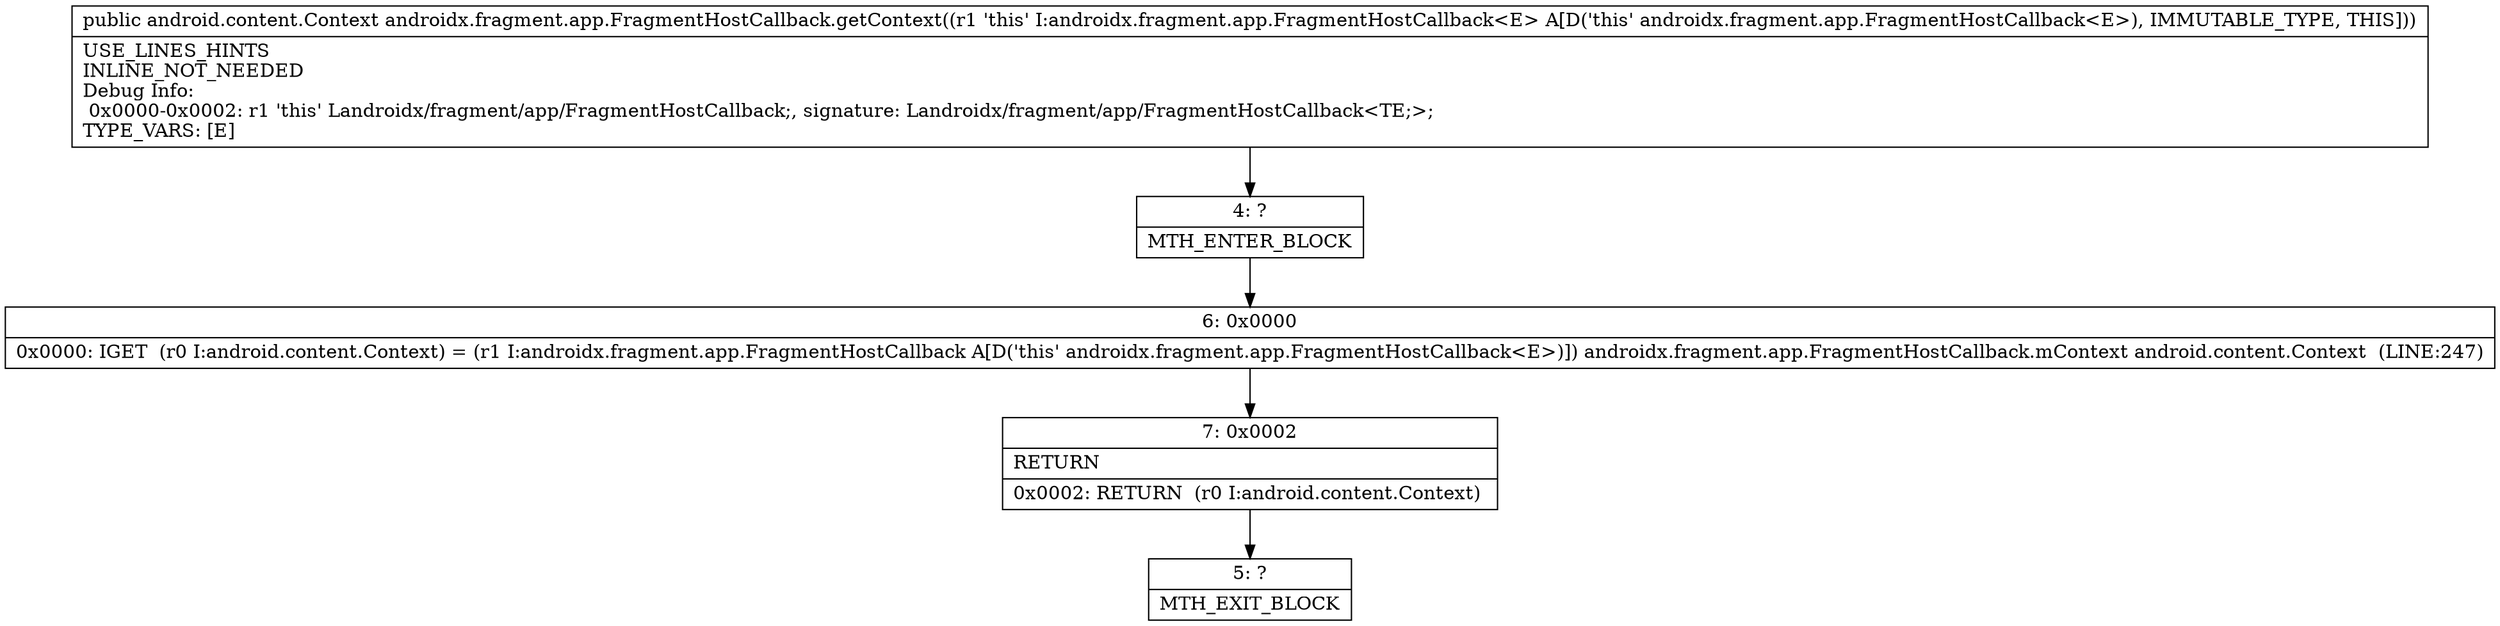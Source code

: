 digraph "CFG forandroidx.fragment.app.FragmentHostCallback.getContext()Landroid\/content\/Context;" {
Node_4 [shape=record,label="{4\:\ ?|MTH_ENTER_BLOCK\l}"];
Node_6 [shape=record,label="{6\:\ 0x0000|0x0000: IGET  (r0 I:android.content.Context) = (r1 I:androidx.fragment.app.FragmentHostCallback A[D('this' androidx.fragment.app.FragmentHostCallback\<E\>)]) androidx.fragment.app.FragmentHostCallback.mContext android.content.Context  (LINE:247)\l}"];
Node_7 [shape=record,label="{7\:\ 0x0002|RETURN\l|0x0002: RETURN  (r0 I:android.content.Context) \l}"];
Node_5 [shape=record,label="{5\:\ ?|MTH_EXIT_BLOCK\l}"];
MethodNode[shape=record,label="{public android.content.Context androidx.fragment.app.FragmentHostCallback.getContext((r1 'this' I:androidx.fragment.app.FragmentHostCallback\<E\> A[D('this' androidx.fragment.app.FragmentHostCallback\<E\>), IMMUTABLE_TYPE, THIS]))  | USE_LINES_HINTS\lINLINE_NOT_NEEDED\lDebug Info:\l  0x0000\-0x0002: r1 'this' Landroidx\/fragment\/app\/FragmentHostCallback;, signature: Landroidx\/fragment\/app\/FragmentHostCallback\<TE;\>;\lTYPE_VARS: [E]\l}"];
MethodNode -> Node_4;Node_4 -> Node_6;
Node_6 -> Node_7;
Node_7 -> Node_5;
}


